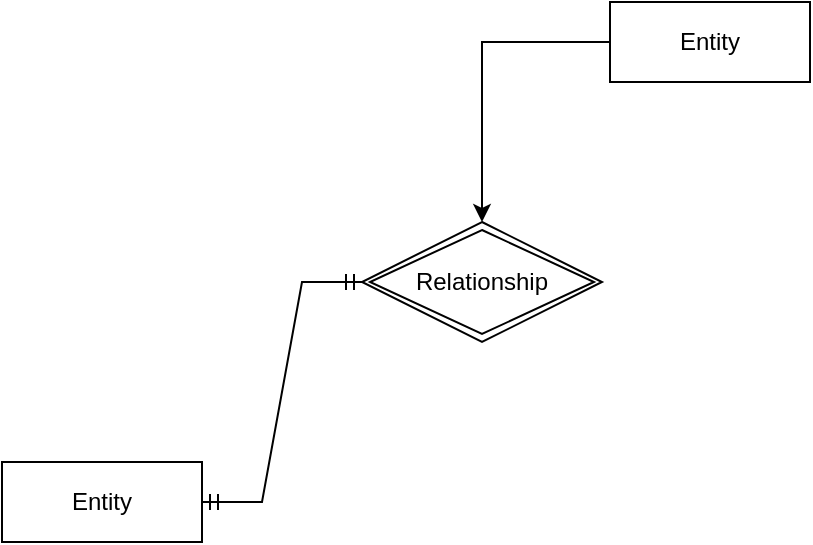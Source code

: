 <mxfile version="20.3.3" type="github">
  <diagram id="deUd0QLkzSebp7od92Ev" name="Страница 1">
    <mxGraphModel dx="1249" dy="769" grid="1" gridSize="10" guides="1" tooltips="1" connect="1" arrows="1" fold="1" page="1" pageScale="1" pageWidth="827" pageHeight="1169" math="0" shadow="0">
      <root>
        <mxCell id="0" />
        <mxCell id="1" parent="0" />
        <mxCell id="d5NMuXn3wYpVjJTLDCFW-10" value="Relationship" style="shape=rhombus;double=1;perimeter=rhombusPerimeter;whiteSpace=wrap;html=1;align=center;" vertex="1" parent="1">
          <mxGeometry x="290" y="350" width="120" height="60" as="geometry" />
        </mxCell>
        <mxCell id="d5NMuXn3wYpVjJTLDCFW-11" value="" style="edgeStyle=entityRelationEdgeStyle;fontSize=12;html=1;endArrow=ERmandOne;startArrow=ERmandOne;rounded=0;entryX=0;entryY=0.5;entryDx=0;entryDy=0;exitX=1;exitY=0.5;exitDx=0;exitDy=0;" edge="1" parent="1" source="d5NMuXn3wYpVjJTLDCFW-12" target="d5NMuXn3wYpVjJTLDCFW-10">
          <mxGeometry width="100" height="100" relative="1" as="geometry">
            <mxPoint x="210" y="490" as="sourcePoint" />
            <mxPoint x="460" y="350" as="targetPoint" />
          </mxGeometry>
        </mxCell>
        <mxCell id="d5NMuXn3wYpVjJTLDCFW-12" value="Entity" style="whiteSpace=wrap;html=1;align=center;" vertex="1" parent="1">
          <mxGeometry x="110" y="470" width="100" height="40" as="geometry" />
        </mxCell>
        <mxCell id="d5NMuXn3wYpVjJTLDCFW-44" style="edgeStyle=orthogonalEdgeStyle;rounded=0;orthogonalLoop=1;jettySize=auto;html=1;entryX=0.5;entryY=0;entryDx=0;entryDy=0;" edge="1" parent="1" source="d5NMuXn3wYpVjJTLDCFW-43" target="d5NMuXn3wYpVjJTLDCFW-10">
          <mxGeometry relative="1" as="geometry" />
        </mxCell>
        <object label="Entity" algo="start" id="d5NMuXn3wYpVjJTLDCFW-43">
          <mxCell style="whiteSpace=wrap;html=1;align=center;" vertex="1" parent="1">
            <mxGeometry x="414" y="240" width="100" height="40" as="geometry" />
          </mxCell>
        </object>
      </root>
    </mxGraphModel>
  </diagram>
</mxfile>
